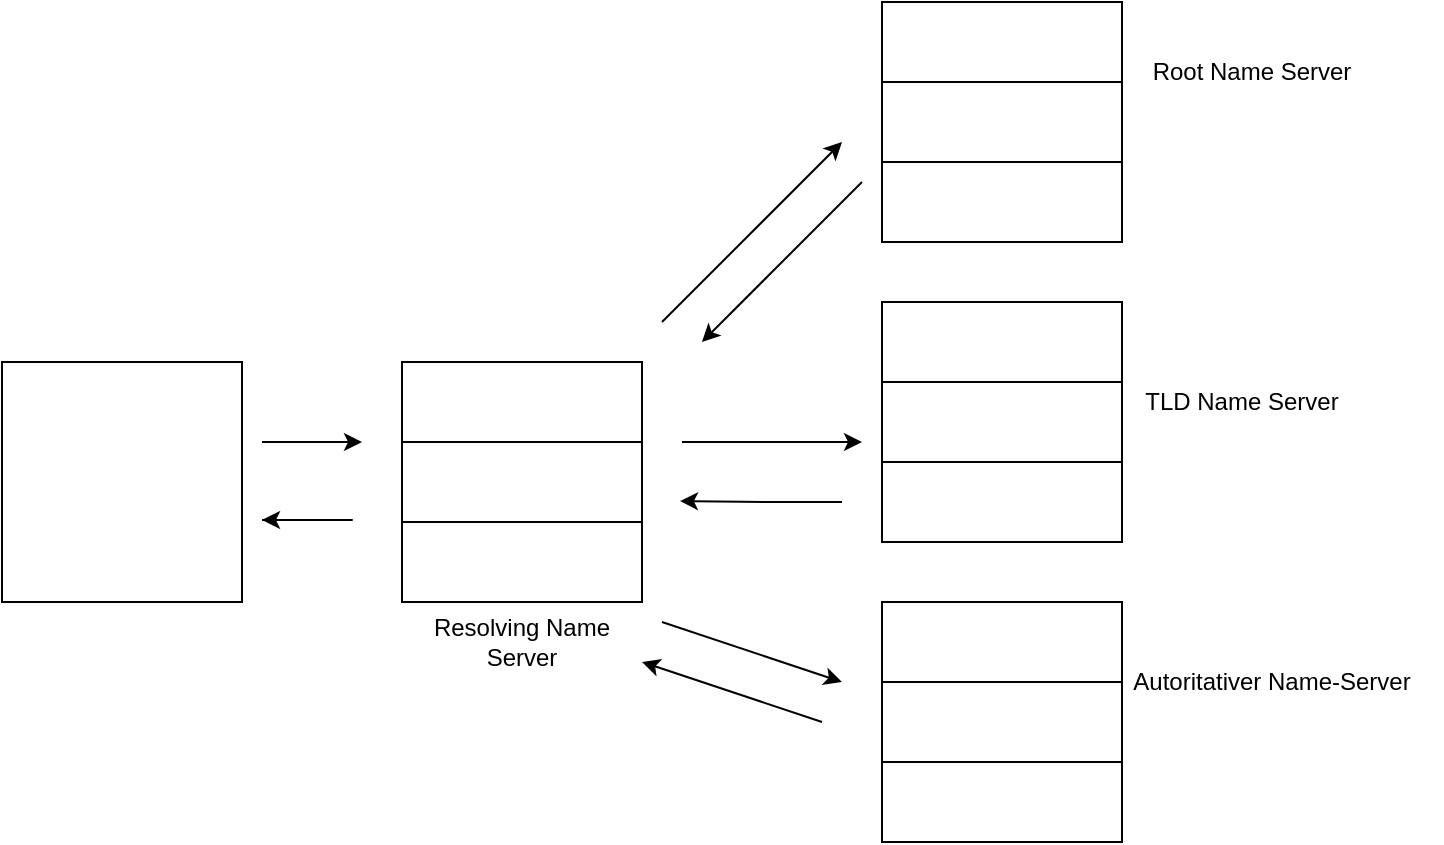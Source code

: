 <mxfile version="14.4.2" type="device"><diagram id="h2_54V2JsgprcFakIxK8" name="Page-1"><mxGraphModel dx="868" dy="439" grid="1" gridSize="10" guides="1" tooltips="1" connect="1" arrows="1" fold="1" page="1" pageScale="1" pageWidth="827" pageHeight="1169" math="0" shadow="0"><root><mxCell id="0"/><mxCell id="1" parent="0"/><mxCell id="txawvyZ1Lq0jkG7ZmPCi-1" value="" style="rounded=0;whiteSpace=wrap;html=1;" vertex="1" parent="1"><mxGeometry x="40" y="200" width="120" height="120" as="geometry"/></mxCell><mxCell id="txawvyZ1Lq0jkG7ZmPCi-2" value="" style="rounded=0;whiteSpace=wrap;html=1;" vertex="1" parent="1"><mxGeometry x="240" y="200" width="120" height="40" as="geometry"/></mxCell><mxCell id="txawvyZ1Lq0jkG7ZmPCi-3" value="" style="rounded=0;whiteSpace=wrap;html=1;" vertex="1" parent="1"><mxGeometry x="240" y="240" width="120" height="40" as="geometry"/></mxCell><mxCell id="txawvyZ1Lq0jkG7ZmPCi-4" value="" style="rounded=0;whiteSpace=wrap;html=1;" vertex="1" parent="1"><mxGeometry x="240" y="280" width="120" height="40" as="geometry"/></mxCell><mxCell id="txawvyZ1Lq0jkG7ZmPCi-5" value="" style="rounded=0;whiteSpace=wrap;html=1;" vertex="1" parent="1"><mxGeometry x="480" y="20" width="120" height="40" as="geometry"/></mxCell><mxCell id="txawvyZ1Lq0jkG7ZmPCi-6" value="" style="rounded=0;whiteSpace=wrap;html=1;" vertex="1" parent="1"><mxGeometry x="480" y="60" width="120" height="40" as="geometry"/></mxCell><mxCell id="txawvyZ1Lq0jkG7ZmPCi-7" value="" style="rounded=0;whiteSpace=wrap;html=1;" vertex="1" parent="1"><mxGeometry x="480" y="100" width="120" height="40" as="geometry"/></mxCell><mxCell id="txawvyZ1Lq0jkG7ZmPCi-8" value="" style="rounded=0;whiteSpace=wrap;html=1;" vertex="1" parent="1"><mxGeometry x="480" y="170" width="120" height="40" as="geometry"/></mxCell><mxCell id="txawvyZ1Lq0jkG7ZmPCi-9" value="" style="rounded=0;whiteSpace=wrap;html=1;" vertex="1" parent="1"><mxGeometry x="480" y="210" width="120" height="40" as="geometry"/></mxCell><mxCell id="txawvyZ1Lq0jkG7ZmPCi-10" value="" style="rounded=0;whiteSpace=wrap;html=1;" vertex="1" parent="1"><mxGeometry x="480" y="250" width="120" height="40" as="geometry"/></mxCell><mxCell id="txawvyZ1Lq0jkG7ZmPCi-11" value="" style="rounded=0;whiteSpace=wrap;html=1;" vertex="1" parent="1"><mxGeometry x="480" y="320" width="120" height="40" as="geometry"/></mxCell><mxCell id="txawvyZ1Lq0jkG7ZmPCi-12" value="" style="rounded=0;whiteSpace=wrap;html=1;" vertex="1" parent="1"><mxGeometry x="480" y="360" width="120" height="40" as="geometry"/></mxCell><mxCell id="txawvyZ1Lq0jkG7ZmPCi-13" value="" style="rounded=0;whiteSpace=wrap;html=1;" vertex="1" parent="1"><mxGeometry x="480" y="400" width="120" height="40" as="geometry"/></mxCell><mxCell id="txawvyZ1Lq0jkG7ZmPCi-14" value="" style="endArrow=classic;html=1;" edge="1" parent="1"><mxGeometry width="50" height="50" relative="1" as="geometry"><mxPoint x="170" y="240" as="sourcePoint"/><mxPoint x="220" y="240" as="targetPoint"/></mxGeometry></mxCell><mxCell id="txawvyZ1Lq0jkG7ZmPCi-15" value="" style="endArrow=classic;html=1;" edge="1" parent="1"><mxGeometry width="50" height="50" relative="1" as="geometry"><mxPoint x="170" y="279" as="sourcePoint"/><mxPoint x="170" y="279" as="targetPoint"/><Array as="points"><mxPoint x="220" y="279"/></Array></mxGeometry></mxCell><mxCell id="txawvyZ1Lq0jkG7ZmPCi-17" value="" style="endArrow=classic;html=1;" edge="1" parent="1"><mxGeometry width="50" height="50" relative="1" as="geometry"><mxPoint x="370" y="180" as="sourcePoint"/><mxPoint x="460" y="90" as="targetPoint"/></mxGeometry></mxCell><mxCell id="txawvyZ1Lq0jkG7ZmPCi-18" value="" style="endArrow=classic;html=1;" edge="1" parent="1"><mxGeometry width="50" height="50" relative="1" as="geometry"><mxPoint x="470" y="110" as="sourcePoint"/><mxPoint x="390" y="190" as="targetPoint"/></mxGeometry></mxCell><mxCell id="txawvyZ1Lq0jkG7ZmPCi-20" value="" style="endArrow=classic;html=1;" edge="1" parent="1"><mxGeometry width="50" height="50" relative="1" as="geometry"><mxPoint x="380" y="240" as="sourcePoint"/><mxPoint x="470" y="240" as="targetPoint"/><Array as="points"/></mxGeometry></mxCell><mxCell id="txawvyZ1Lq0jkG7ZmPCi-21" value="" style="endArrow=classic;html=1;" edge="1" parent="1"><mxGeometry width="50" height="50" relative="1" as="geometry"><mxPoint x="460" y="270" as="sourcePoint"/><mxPoint x="379" y="269.5" as="targetPoint"/><Array as="points"><mxPoint x="420" y="270"/></Array></mxGeometry></mxCell><mxCell id="txawvyZ1Lq0jkG7ZmPCi-23" value="" style="endArrow=classic;html=1;" edge="1" parent="1"><mxGeometry width="50" height="50" relative="1" as="geometry"><mxPoint x="370" y="330" as="sourcePoint"/><mxPoint x="460" y="360" as="targetPoint"/></mxGeometry></mxCell><mxCell id="txawvyZ1Lq0jkG7ZmPCi-24" value="" style="endArrow=classic;html=1;" edge="1" parent="1"><mxGeometry width="50" height="50" relative="1" as="geometry"><mxPoint x="450" y="380" as="sourcePoint"/><mxPoint x="360" y="350" as="targetPoint"/></mxGeometry></mxCell><mxCell id="txawvyZ1Lq0jkG7ZmPCi-25" value="Resolving Name Server" style="text;html=1;strokeColor=none;fillColor=none;align=center;verticalAlign=middle;whiteSpace=wrap;rounded=0;" vertex="1" parent="1"><mxGeometry x="240" y="330" width="120" height="20" as="geometry"/></mxCell><mxCell id="txawvyZ1Lq0jkG7ZmPCi-26" value="TLD Name Server" style="text;html=1;strokeColor=none;fillColor=none;align=center;verticalAlign=middle;whiteSpace=wrap;rounded=0;" vertex="1" parent="1"><mxGeometry x="560" y="205" width="200" height="30" as="geometry"/></mxCell><mxCell id="txawvyZ1Lq0jkG7ZmPCi-27" value="Root Name Server" style="text;html=1;strokeColor=none;fillColor=none;align=center;verticalAlign=middle;whiteSpace=wrap;rounded=0;" vertex="1" parent="1"><mxGeometry x="580" y="40" width="170" height="30" as="geometry"/></mxCell><mxCell id="txawvyZ1Lq0jkG7ZmPCi-28" value="Autoritativer Name-Server" style="text;html=1;strokeColor=none;fillColor=none;align=center;verticalAlign=middle;whiteSpace=wrap;rounded=0;" vertex="1" parent="1"><mxGeometry x="590" y="340" width="170" height="40" as="geometry"/></mxCell></root></mxGraphModel></diagram></mxfile>